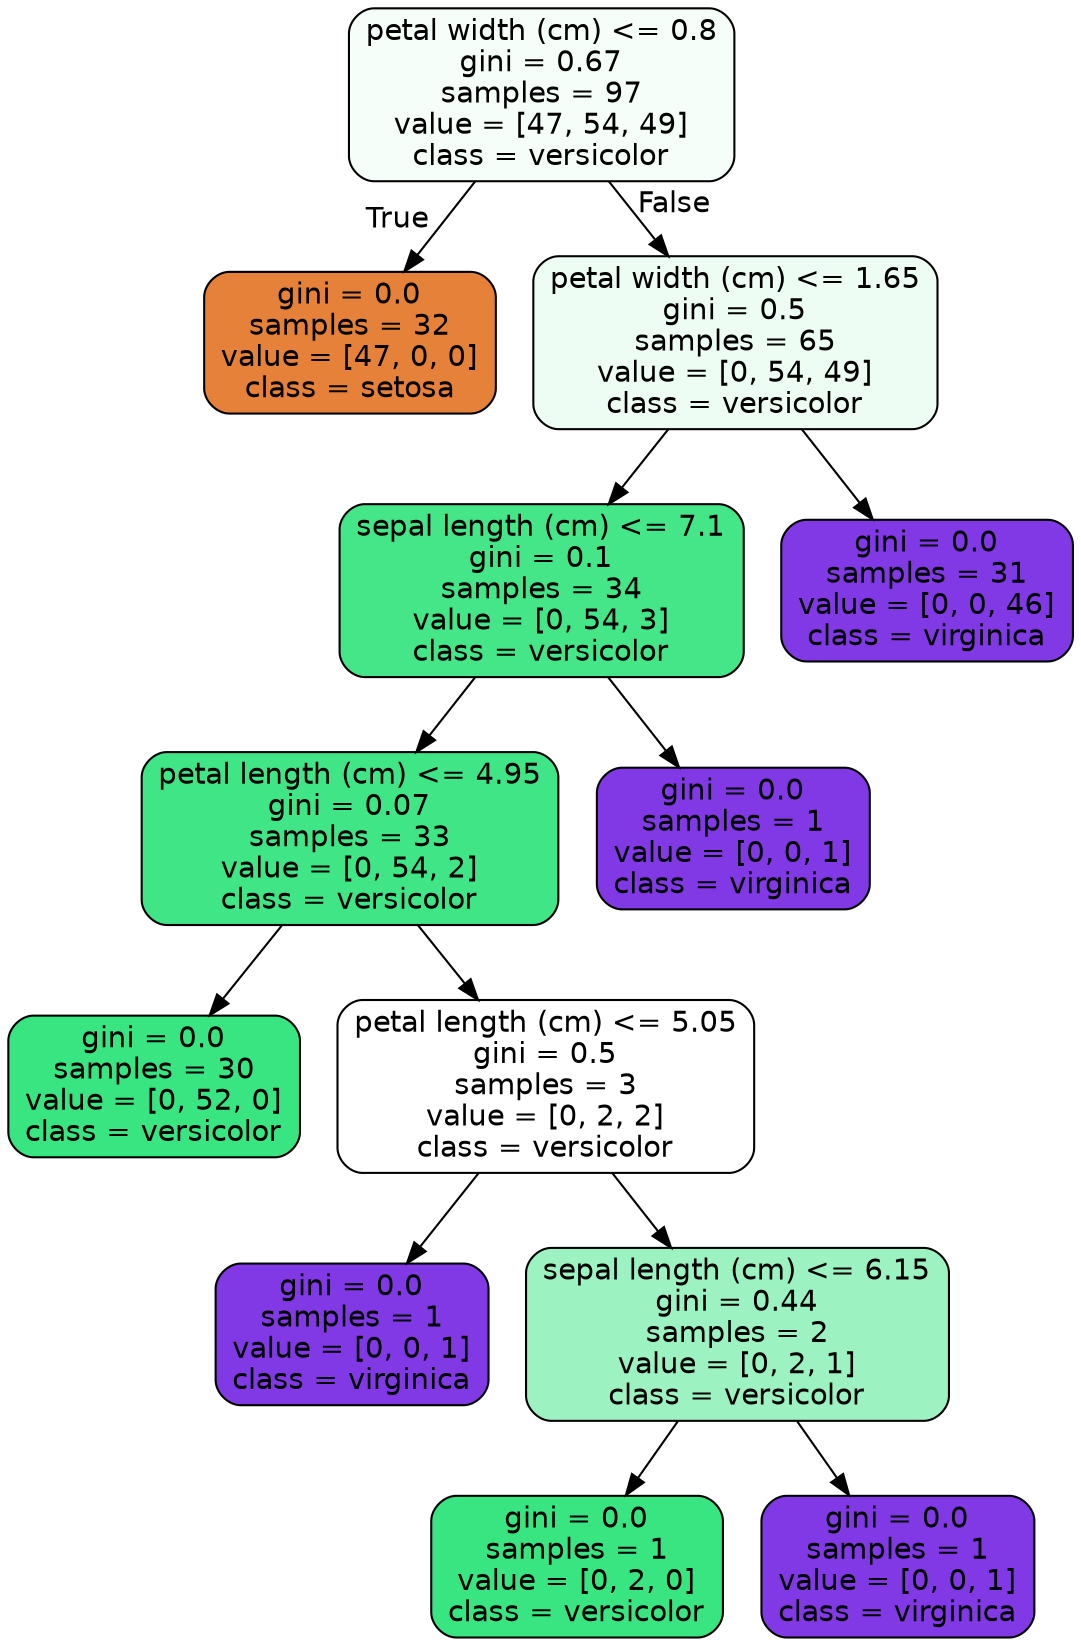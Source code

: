 digraph Tree {
node [shape=box, style="filled, rounded", color="black", fontname="helvetica"] ;
edge [fontname="helvetica"] ;
0 [label="petal width (cm) <= 0.8\ngini = 0.67\nsamples = 97\nvalue = [47, 54, 49]\nclass = versicolor", fillcolor="#f5fef9"] ;
1 [label="gini = 0.0\nsamples = 32\nvalue = [47, 0, 0]\nclass = setosa", fillcolor="#e58139"] ;
0 -> 1 [labeldistance=2.5, labelangle=45, headlabel="True"] ;
2 [label="petal width (cm) <= 1.65\ngini = 0.5\nsamples = 65\nvalue = [0, 54, 49]\nclass = versicolor", fillcolor="#edfdf3"] ;
0 -> 2 [labeldistance=2.5, labelangle=-45, headlabel="False"] ;
3 [label="sepal length (cm) <= 7.1\ngini = 0.1\nsamples = 34\nvalue = [0, 54, 3]\nclass = versicolor", fillcolor="#44e688"] ;
2 -> 3 ;
4 [label="petal length (cm) <= 4.95\ngini = 0.07\nsamples = 33\nvalue = [0, 54, 2]\nclass = versicolor", fillcolor="#40e686"] ;
3 -> 4 ;
5 [label="gini = 0.0\nsamples = 30\nvalue = [0, 52, 0]\nclass = versicolor", fillcolor="#39e581"] ;
4 -> 5 ;
6 [label="petal length (cm) <= 5.05\ngini = 0.5\nsamples = 3\nvalue = [0, 2, 2]\nclass = versicolor", fillcolor="#ffffff"] ;
4 -> 6 ;
7 [label="gini = 0.0\nsamples = 1\nvalue = [0, 0, 1]\nclass = virginica", fillcolor="#8139e5"] ;
6 -> 7 ;
8 [label="sepal length (cm) <= 6.15\ngini = 0.44\nsamples = 2\nvalue = [0, 2, 1]\nclass = versicolor", fillcolor="#9cf2c0"] ;
6 -> 8 ;
9 [label="gini = 0.0\nsamples = 1\nvalue = [0, 2, 0]\nclass = versicolor", fillcolor="#39e581"] ;
8 -> 9 ;
10 [label="gini = 0.0\nsamples = 1\nvalue = [0, 0, 1]\nclass = virginica", fillcolor="#8139e5"] ;
8 -> 10 ;
11 [label="gini = 0.0\nsamples = 1\nvalue = [0, 0, 1]\nclass = virginica", fillcolor="#8139e5"] ;
3 -> 11 ;
12 [label="gini = 0.0\nsamples = 31\nvalue = [0, 0, 46]\nclass = virginica", fillcolor="#8139e5"] ;
2 -> 12 ;
}